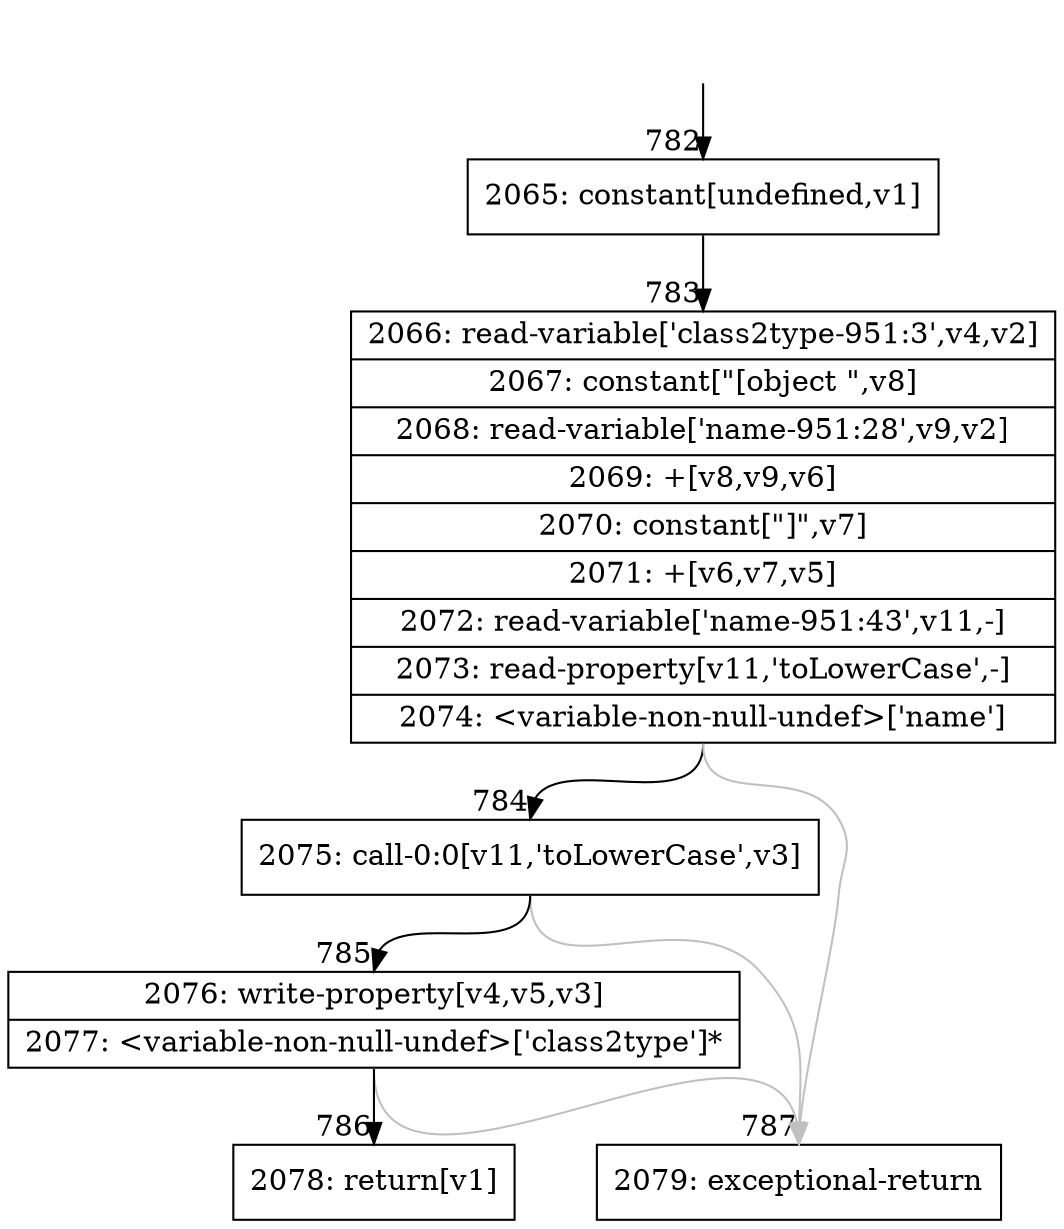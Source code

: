 digraph {
rankdir="TD"
BB_entry55[shape=none,label=""];
BB_entry55 -> BB782 [tailport=s, headport=n, headlabel="    782"]
BB782 [shape=record label="{2065: constant[undefined,v1]}" ] 
BB782 -> BB783 [tailport=s, headport=n, headlabel="      783"]
BB783 [shape=record label="{2066: read-variable['class2type-951:3',v4,v2]|2067: constant[\"[object \",v8]|2068: read-variable['name-951:28',v9,v2]|2069: +[v8,v9,v6]|2070: constant[\"]\",v7]|2071: +[v6,v7,v5]|2072: read-variable['name-951:43',v11,-]|2073: read-property[v11,'toLowerCase',-]|2074: \<variable-non-null-undef\>['name']}" ] 
BB783 -> BB784 [tailport=s, headport=n, headlabel="      784"]
BB783 -> BB787 [tailport=s, headport=n, color=gray, headlabel="      787"]
BB784 [shape=record label="{2075: call-0:0[v11,'toLowerCase',v3]}" ] 
BB784 -> BB785 [tailport=s, headport=n, headlabel="      785"]
BB784 -> BB787 [tailport=s, headport=n, color=gray]
BB785 [shape=record label="{2076: write-property[v4,v5,v3]|2077: \<variable-non-null-undef\>['class2type']*}" ] 
BB785 -> BB786 [tailport=s, headport=n, headlabel="      786"]
BB785 -> BB787 [tailport=s, headport=n, color=gray]
BB786 [shape=record label="{2078: return[v1]}" ] 
BB787 [shape=record label="{2079: exceptional-return}" ] 
}
